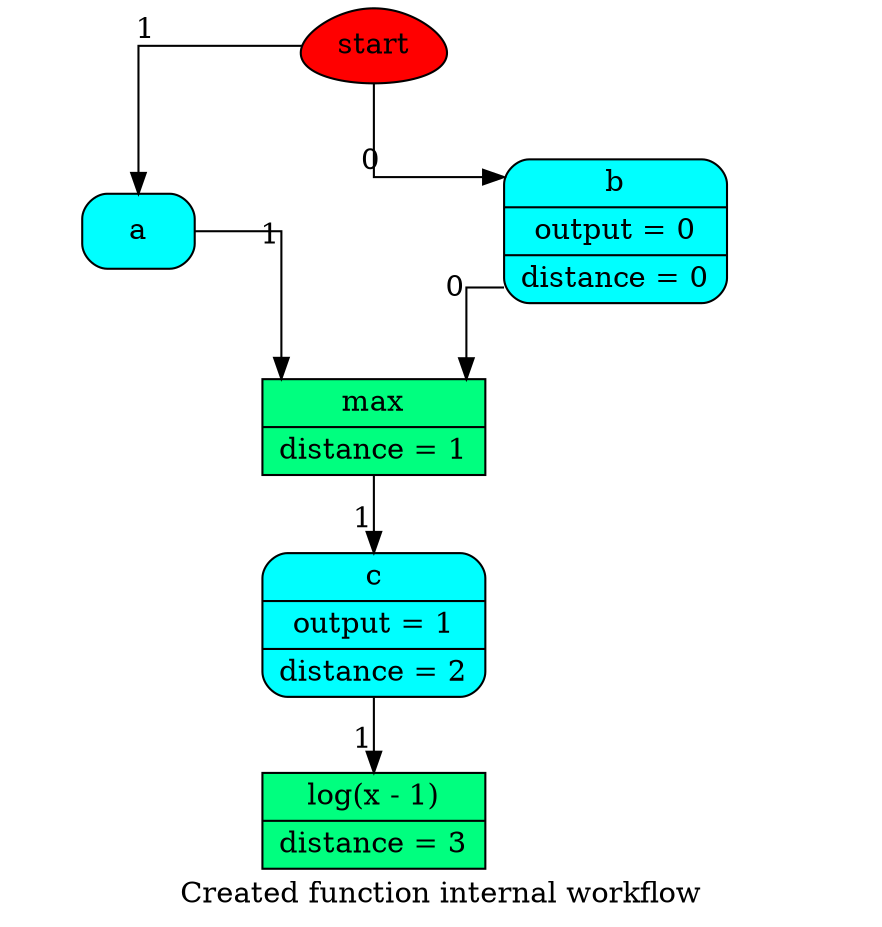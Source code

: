 digraph "Created function internal" {
	graph [ratio=1]
	node [style=filled]
	splines = ortho
	label = "Created function internal workflow"
		"Created function internal_4373709112" [label=start fillcolor=red shape=egg]
		"Created function internal_-5808971430925528376" [label="{ max | distance = 1 }" fillcolor=springgreen shape=record]
		"Created function internal_-7122603177858460539" [label="{ c | output = 1 | distance = 2 }" fillcolor=cyan shape=Mrecord]
		"Created function internal_4092861774578259925" [label="{ log(x - 1) | distance = 3 }" fillcolor=springgreen shape=record]
		"Created function internal_-8678671152349271859" [label="{ a  }" fillcolor=cyan shape=Mrecord]
		"Created function internal_5198365931108737741" [label="{ b | output = 0 | distance = 0 }" fillcolor=cyan shape=Mrecord]
			"Created function internal_-5808971430925528376" -> "Created function internal_-7122603177858460539" [xlabel=1]
			"Created function internal_-7122603177858460539" -> "Created function internal_4092861774578259925" [xlabel=1]
			"Created function internal_4373709112" -> "Created function internal_-8678671152349271859" [xlabel=1]
			"Created function internal_4373709112" -> "Created function internal_5198365931108737741" [xlabel=0]
			"Created function internal_-8678671152349271859" -> "Created function internal_-5808971430925528376" [xlabel=1]
			"Created function internal_5198365931108737741" -> "Created function internal_-5808971430925528376" [xlabel=0]
}